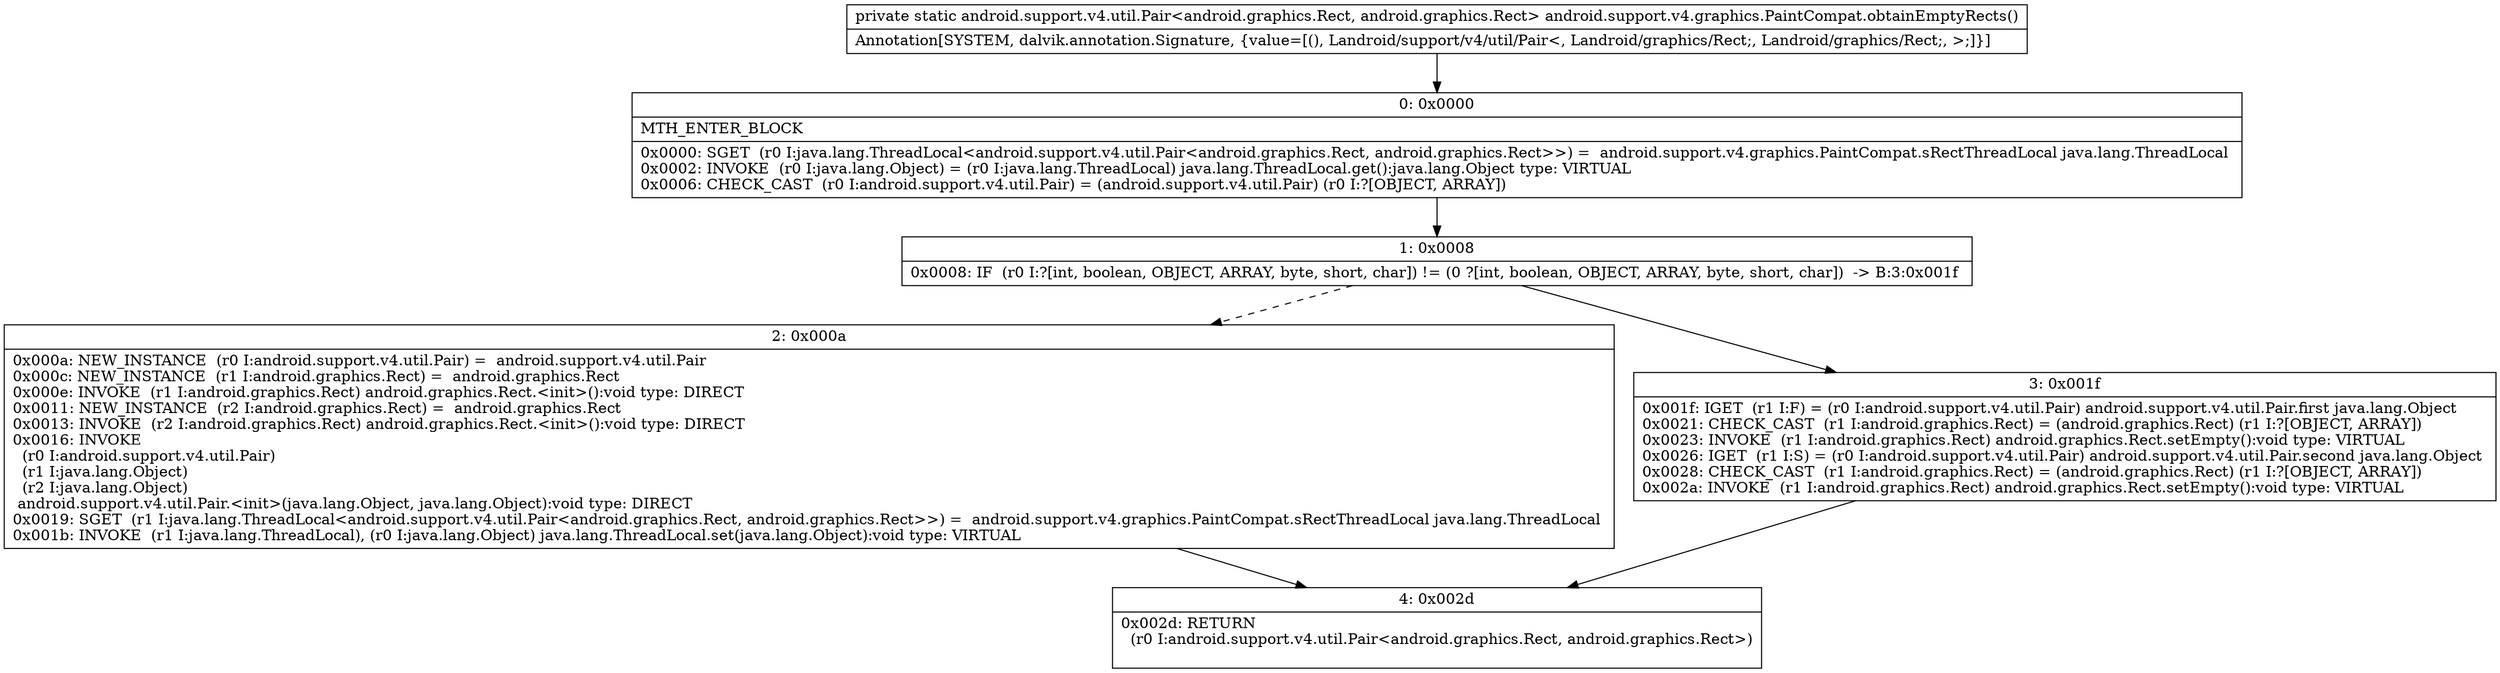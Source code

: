 digraph "CFG forandroid.support.v4.graphics.PaintCompat.obtainEmptyRects()Landroid\/support\/v4\/util\/Pair;" {
Node_0 [shape=record,label="{0\:\ 0x0000|MTH_ENTER_BLOCK\l|0x0000: SGET  (r0 I:java.lang.ThreadLocal\<android.support.v4.util.Pair\<android.graphics.Rect, android.graphics.Rect\>\>) =  android.support.v4.graphics.PaintCompat.sRectThreadLocal java.lang.ThreadLocal \l0x0002: INVOKE  (r0 I:java.lang.Object) = (r0 I:java.lang.ThreadLocal) java.lang.ThreadLocal.get():java.lang.Object type: VIRTUAL \l0x0006: CHECK_CAST  (r0 I:android.support.v4.util.Pair) = (android.support.v4.util.Pair) (r0 I:?[OBJECT, ARRAY]) \l}"];
Node_1 [shape=record,label="{1\:\ 0x0008|0x0008: IF  (r0 I:?[int, boolean, OBJECT, ARRAY, byte, short, char]) != (0 ?[int, boolean, OBJECT, ARRAY, byte, short, char])  \-\> B:3:0x001f \l}"];
Node_2 [shape=record,label="{2\:\ 0x000a|0x000a: NEW_INSTANCE  (r0 I:android.support.v4.util.Pair) =  android.support.v4.util.Pair \l0x000c: NEW_INSTANCE  (r1 I:android.graphics.Rect) =  android.graphics.Rect \l0x000e: INVOKE  (r1 I:android.graphics.Rect) android.graphics.Rect.\<init\>():void type: DIRECT \l0x0011: NEW_INSTANCE  (r2 I:android.graphics.Rect) =  android.graphics.Rect \l0x0013: INVOKE  (r2 I:android.graphics.Rect) android.graphics.Rect.\<init\>():void type: DIRECT \l0x0016: INVOKE  \l  (r0 I:android.support.v4.util.Pair)\l  (r1 I:java.lang.Object)\l  (r2 I:java.lang.Object)\l android.support.v4.util.Pair.\<init\>(java.lang.Object, java.lang.Object):void type: DIRECT \l0x0019: SGET  (r1 I:java.lang.ThreadLocal\<android.support.v4.util.Pair\<android.graphics.Rect, android.graphics.Rect\>\>) =  android.support.v4.graphics.PaintCompat.sRectThreadLocal java.lang.ThreadLocal \l0x001b: INVOKE  (r1 I:java.lang.ThreadLocal), (r0 I:java.lang.Object) java.lang.ThreadLocal.set(java.lang.Object):void type: VIRTUAL \l}"];
Node_3 [shape=record,label="{3\:\ 0x001f|0x001f: IGET  (r1 I:F) = (r0 I:android.support.v4.util.Pair) android.support.v4.util.Pair.first java.lang.Object \l0x0021: CHECK_CAST  (r1 I:android.graphics.Rect) = (android.graphics.Rect) (r1 I:?[OBJECT, ARRAY]) \l0x0023: INVOKE  (r1 I:android.graphics.Rect) android.graphics.Rect.setEmpty():void type: VIRTUAL \l0x0026: IGET  (r1 I:S) = (r0 I:android.support.v4.util.Pair) android.support.v4.util.Pair.second java.lang.Object \l0x0028: CHECK_CAST  (r1 I:android.graphics.Rect) = (android.graphics.Rect) (r1 I:?[OBJECT, ARRAY]) \l0x002a: INVOKE  (r1 I:android.graphics.Rect) android.graphics.Rect.setEmpty():void type: VIRTUAL \l}"];
Node_4 [shape=record,label="{4\:\ 0x002d|0x002d: RETURN  \l  (r0 I:android.support.v4.util.Pair\<android.graphics.Rect, android.graphics.Rect\>)\l \l}"];
MethodNode[shape=record,label="{private static android.support.v4.util.Pair\<android.graphics.Rect, android.graphics.Rect\> android.support.v4.graphics.PaintCompat.obtainEmptyRects()  | Annotation[SYSTEM, dalvik.annotation.Signature, \{value=[(), Landroid\/support\/v4\/util\/Pair\<, Landroid\/graphics\/Rect;, Landroid\/graphics\/Rect;, \>;]\}]\l}"];
MethodNode -> Node_0;
Node_0 -> Node_1;
Node_1 -> Node_2[style=dashed];
Node_1 -> Node_3;
Node_2 -> Node_4;
Node_3 -> Node_4;
}

